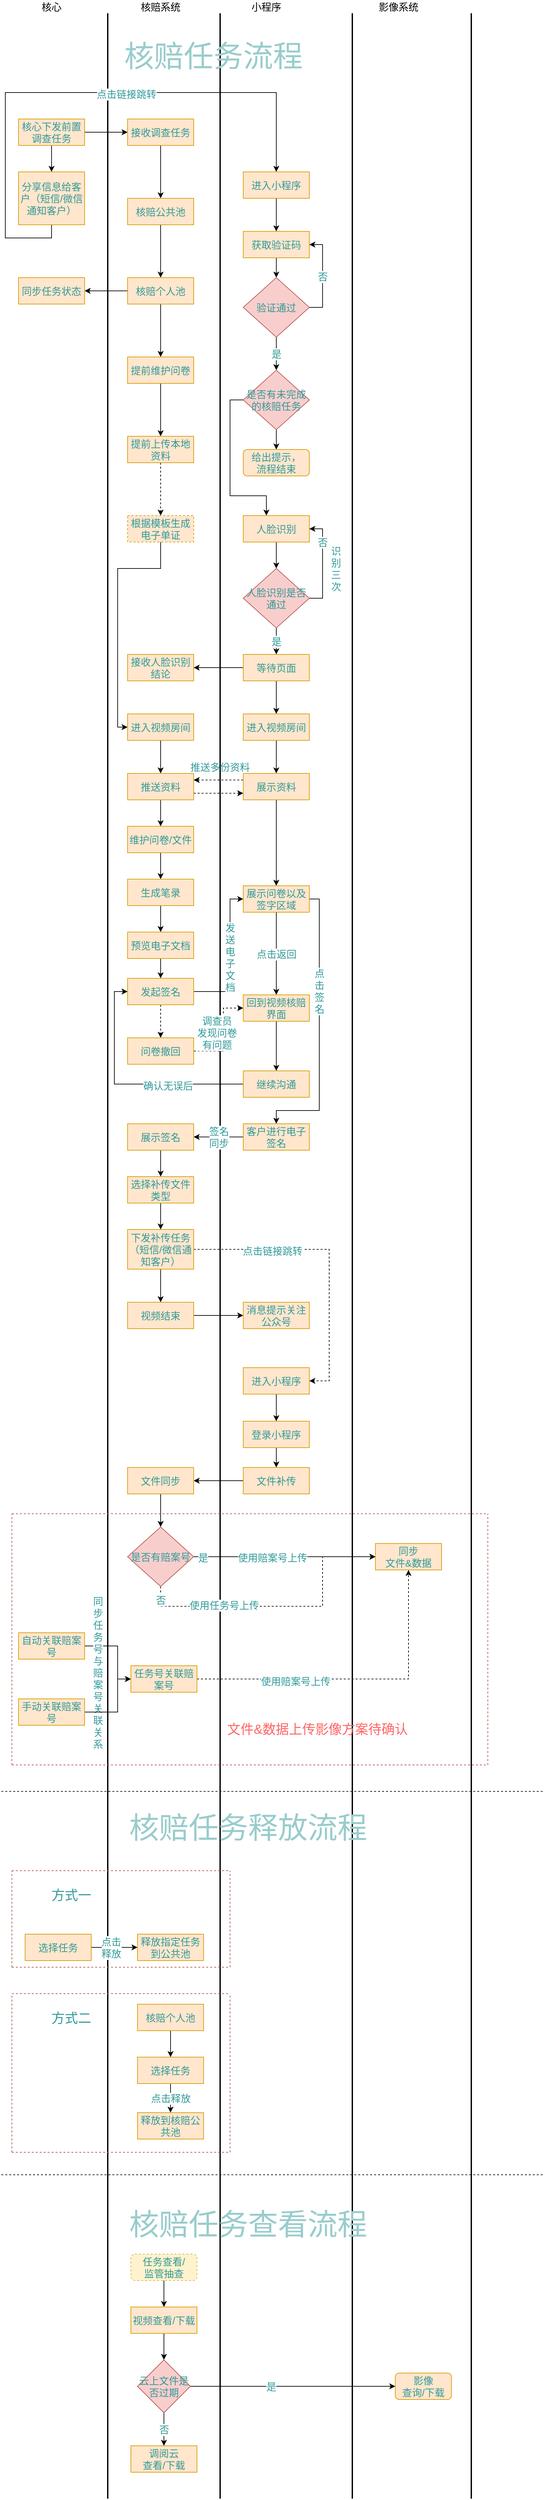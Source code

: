 <mxfile version="13.7.3" type="github">
  <diagram id="Ly79iw2SoE-7QhMTsozO" name="Page-1">
    <mxGraphModel dx="1038" dy="1700" grid="1" gridSize="10" guides="1" tooltips="1" connect="1" arrows="1" fold="1" page="1" pageScale="1" pageWidth="827" pageHeight="1169" math="0" shadow="0">
      <root>
        <mxCell id="0" />
        <mxCell id="1" parent="0" />
        <mxCell id="GM2yUsxoQzqP-vh9OmF--1" value="" style="line;strokeWidth=2;direction=south;html=1;" vertex="1" parent="1">
          <mxGeometry x="160" y="-920" width="10" height="3760" as="geometry" />
        </mxCell>
        <mxCell id="GM2yUsxoQzqP-vh9OmF--2" value="" style="line;strokeWidth=2;direction=south;html=1;" vertex="1" parent="1">
          <mxGeometry x="330" y="-920" width="10" height="3760" as="geometry" />
        </mxCell>
        <mxCell id="GM2yUsxoQzqP-vh9OmF--3" value="" style="line;strokeWidth=2;direction=south;html=1;" vertex="1" parent="1">
          <mxGeometry x="530" y="-920" width="10" height="3760" as="geometry" />
        </mxCell>
        <mxCell id="GM2yUsxoQzqP-vh9OmF--4" value="" style="line;strokeWidth=2;direction=south;html=1;" vertex="1" parent="1">
          <mxGeometry x="710" y="-920" width="10" height="3760" as="geometry" />
        </mxCell>
        <mxCell id="GM2yUsxoQzqP-vh9OmF--6" value="核心" style="text;html=1;strokeColor=none;fillColor=none;align=center;verticalAlign=middle;whiteSpace=wrap;rounded=0;fontSize=15;" vertex="1" parent="1">
          <mxGeometry x="60" y="-940" width="40" height="20" as="geometry" />
        </mxCell>
        <mxCell id="GM2yUsxoQzqP-vh9OmF--7" value="核赔系统" style="text;html=1;strokeColor=none;fillColor=none;align=center;verticalAlign=middle;whiteSpace=wrap;rounded=0;fontSize=15;" vertex="1" parent="1">
          <mxGeometry x="210" y="-940" width="70" height="20" as="geometry" />
        </mxCell>
        <mxCell id="GM2yUsxoQzqP-vh9OmF--8" value="小程序" style="text;html=1;strokeColor=none;fillColor=none;align=center;verticalAlign=middle;whiteSpace=wrap;rounded=0;fontSize=15;" vertex="1" parent="1">
          <mxGeometry x="370" y="-940" width="70" height="20" as="geometry" />
        </mxCell>
        <mxCell id="GM2yUsxoQzqP-vh9OmF--9" value="影像系统" style="text;html=1;strokeColor=none;fillColor=none;align=center;verticalAlign=middle;whiteSpace=wrap;rounded=0;fontSize=15;" vertex="1" parent="1">
          <mxGeometry x="570" y="-940" width="70" height="20" as="geometry" />
        </mxCell>
        <mxCell id="GM2yUsxoQzqP-vh9OmF--10" value="&lt;span style=&quot;font-size: 45px&quot;&gt;核赔任务流程&lt;/span&gt;" style="text;html=1;strokeColor=none;fillColor=none;align=center;verticalAlign=middle;whiteSpace=wrap;rounded=0;dashed=1;fontSize=15;fontColor=#99CCCC;" vertex="1" parent="1">
          <mxGeometry x="185" y="-900" width="280" height="90" as="geometry" />
        </mxCell>
        <mxCell id="GM2yUsxoQzqP-vh9OmF--14" style="edgeStyle=orthogonalEdgeStyle;rounded=0;orthogonalLoop=1;jettySize=auto;html=1;exitX=1;exitY=0.5;exitDx=0;exitDy=0;entryX=0;entryY=0.5;entryDx=0;entryDy=0;fontSize=15;" edge="1" parent="1" source="GM2yUsxoQzqP-vh9OmF--15" target="GM2yUsxoQzqP-vh9OmF--16">
          <mxGeometry relative="1" as="geometry" />
        </mxCell>
        <mxCell id="GM2yUsxoQzqP-vh9OmF--18" style="edgeStyle=orthogonalEdgeStyle;rounded=0;orthogonalLoop=1;jettySize=auto;html=1;exitX=0.5;exitY=1;exitDx=0;exitDy=0;" edge="1" parent="1" source="GM2yUsxoQzqP-vh9OmF--15">
          <mxGeometry relative="1" as="geometry">
            <mxPoint x="80" y="-680" as="targetPoint" />
          </mxGeometry>
        </mxCell>
        <mxCell id="GM2yUsxoQzqP-vh9OmF--15" value="核心下发前置调查任务" style="rounded=0;whiteSpace=wrap;html=1;fontSize=15;fillColor=#ffe6cc;strokeColor=#d79b00;labelBackgroundColor=none;fontColor=#339999;" vertex="1" parent="1">
          <mxGeometry x="30" y="-760" width="100" height="40" as="geometry" />
        </mxCell>
        <mxCell id="GM2yUsxoQzqP-vh9OmF--43" style="edgeStyle=orthogonalEdgeStyle;rounded=0;orthogonalLoop=1;jettySize=auto;html=1;exitX=0.5;exitY=1;exitDx=0;exitDy=0;entryX=0.5;entryY=0;entryDx=0;entryDy=0;fontSize=15;fontColor=#339999;" edge="1" parent="1" source="GM2yUsxoQzqP-vh9OmF--16" target="GM2yUsxoQzqP-vh9OmF--42">
          <mxGeometry relative="1" as="geometry" />
        </mxCell>
        <mxCell id="GM2yUsxoQzqP-vh9OmF--16" value="接收调查任务" style="rounded=0;whiteSpace=wrap;html=1;fontSize=15;fillColor=#ffe6cc;strokeColor=#d79b00;fontColor=#339999;" vertex="1" parent="1">
          <mxGeometry x="195" y="-760" width="100" height="40" as="geometry" />
        </mxCell>
        <mxCell id="GM2yUsxoQzqP-vh9OmF--95" style="edgeStyle=orthogonalEdgeStyle;rounded=0;orthogonalLoop=1;jettySize=auto;html=1;exitX=0.5;exitY=1;exitDx=0;exitDy=0;entryX=0.5;entryY=0;entryDx=0;entryDy=0;fontSize=15;fontColor=#339999;" edge="1" parent="1" source="GM2yUsxoQzqP-vh9OmF--19" target="GM2yUsxoQzqP-vh9OmF--20">
          <mxGeometry relative="1" as="geometry">
            <Array as="points">
              <mxPoint x="80" y="-580" />
              <mxPoint x="10" y="-580" />
              <mxPoint x="10" y="-800" />
              <mxPoint x="420" y="-800" />
            </Array>
          </mxGeometry>
        </mxCell>
        <mxCell id="GM2yUsxoQzqP-vh9OmF--98" value="点击链接跳转" style="edgeLabel;html=1;align=center;verticalAlign=middle;resizable=0;points=[];fontSize=15;fontColor=#339999;" vertex="1" connectable="0" parent="GM2yUsxoQzqP-vh9OmF--95">
          <mxGeometry x="0.174" y="-2" relative="1" as="geometry">
            <mxPoint as="offset" />
          </mxGeometry>
        </mxCell>
        <mxCell id="GM2yUsxoQzqP-vh9OmF--19" value="分享信息给客户（短信/微信通知客户）" style="rounded=0;whiteSpace=wrap;html=1;fontSize=15;fillColor=#ffe6cc;strokeColor=#d79b00;labelBackgroundColor=none;fontColor=#339999;" vertex="1" parent="1">
          <mxGeometry x="30" y="-680" width="100" height="80" as="geometry" />
        </mxCell>
        <mxCell id="GM2yUsxoQzqP-vh9OmF--23" style="edgeStyle=orthogonalEdgeStyle;rounded=0;orthogonalLoop=1;jettySize=auto;html=1;exitX=0.5;exitY=1;exitDx=0;exitDy=0;entryX=0.5;entryY=0;entryDx=0;entryDy=0;fontColor=#339999;" edge="1" parent="1" source="GM2yUsxoQzqP-vh9OmF--20" target="GM2yUsxoQzqP-vh9OmF--22">
          <mxGeometry relative="1" as="geometry" />
        </mxCell>
        <mxCell id="GM2yUsxoQzqP-vh9OmF--20" value="进入小程序" style="rounded=0;whiteSpace=wrap;html=1;fontSize=15;fillColor=#ffe6cc;strokeColor=#d79b00;fontColor=#339999;" vertex="1" parent="1">
          <mxGeometry x="370" y="-680" width="100" height="40" as="geometry" />
        </mxCell>
        <mxCell id="GM2yUsxoQzqP-vh9OmF--25" style="edgeStyle=orthogonalEdgeStyle;rounded=0;orthogonalLoop=1;jettySize=auto;html=1;exitX=0.5;exitY=1;exitDx=0;exitDy=0;entryX=0.5;entryY=0;entryDx=0;entryDy=0;fontColor=#339999;" edge="1" parent="1" source="GM2yUsxoQzqP-vh9OmF--22" target="GM2yUsxoQzqP-vh9OmF--24">
          <mxGeometry relative="1" as="geometry" />
        </mxCell>
        <mxCell id="GM2yUsxoQzqP-vh9OmF--22" value="获取验证码" style="rounded=0;whiteSpace=wrap;html=1;fontSize=15;fillColor=#ffe6cc;strokeColor=#d79b00;fontColor=#339999;" vertex="1" parent="1">
          <mxGeometry x="370" y="-590" width="100" height="40" as="geometry" />
        </mxCell>
        <mxCell id="GM2yUsxoQzqP-vh9OmF--26" value="否" style="edgeStyle=orthogonalEdgeStyle;rounded=0;orthogonalLoop=1;jettySize=auto;html=1;exitX=1;exitY=0.5;exitDx=0;exitDy=0;entryX=1;entryY=0.5;entryDx=0;entryDy=0;fontColor=#339999;fontSize=15;" edge="1" parent="1" source="GM2yUsxoQzqP-vh9OmF--24" target="GM2yUsxoQzqP-vh9OmF--22">
          <mxGeometry relative="1" as="geometry" />
        </mxCell>
        <mxCell id="GM2yUsxoQzqP-vh9OmF--28" value="是" style="edgeStyle=orthogonalEdgeStyle;rounded=0;orthogonalLoop=1;jettySize=auto;html=1;exitX=0.5;exitY=1;exitDx=0;exitDy=0;fontSize=15;fontColor=#339999;" edge="1" parent="1" source="GM2yUsxoQzqP-vh9OmF--24" target="GM2yUsxoQzqP-vh9OmF--27">
          <mxGeometry relative="1" as="geometry" />
        </mxCell>
        <mxCell id="GM2yUsxoQzqP-vh9OmF--24" value="&lt;span style=&quot;font-size: 15px&quot;&gt;验证通过&lt;/span&gt;" style="rhombus;whiteSpace=wrap;html=1;fillColor=#f8cecc;strokeColor=#b85450;fontColor=#339999;" vertex="1" parent="1">
          <mxGeometry x="370" y="-520" width="100" height="90" as="geometry" />
        </mxCell>
        <mxCell id="GM2yUsxoQzqP-vh9OmF--32" style="edgeStyle=orthogonalEdgeStyle;rounded=0;orthogonalLoop=1;jettySize=auto;html=1;exitX=0.5;exitY=1;exitDx=0;exitDy=0;entryX=0.5;entryY=0;entryDx=0;entryDy=0;fontSize=15;fontColor=#339999;" edge="1" parent="1" source="GM2yUsxoQzqP-vh9OmF--27" target="GM2yUsxoQzqP-vh9OmF--31">
          <mxGeometry relative="1" as="geometry" />
        </mxCell>
        <mxCell id="GM2yUsxoQzqP-vh9OmF--34" style="edgeStyle=orthogonalEdgeStyle;rounded=0;orthogonalLoop=1;jettySize=auto;html=1;exitX=0;exitY=0.5;exitDx=0;exitDy=0;fontSize=15;fontColor=#339999;" edge="1" parent="1" source="GM2yUsxoQzqP-vh9OmF--27" target="GM2yUsxoQzqP-vh9OmF--33">
          <mxGeometry relative="1" as="geometry">
            <Array as="points">
              <mxPoint x="350" y="-335" />
              <mxPoint x="350" y="-190" />
              <mxPoint x="405" y="-190" />
            </Array>
          </mxGeometry>
        </mxCell>
        <mxCell id="GM2yUsxoQzqP-vh9OmF--27" value="&lt;span style=&quot;font-size: 15px&quot;&gt;是否有未完成的核赔任务&lt;/span&gt;" style="rhombus;whiteSpace=wrap;html=1;fillColor=#f8cecc;strokeColor=#b85450;fontColor=#339999;" vertex="1" parent="1">
          <mxGeometry x="370" y="-380" width="100" height="90" as="geometry" />
        </mxCell>
        <mxCell id="GM2yUsxoQzqP-vh9OmF--31" value="给出提示，&lt;br&gt;流程结束" style="rounded=1;whiteSpace=wrap;html=1;fontSize=15;fillColor=#ffe6cc;strokeColor=#d79b00;fontColor=#339999;" vertex="1" parent="1">
          <mxGeometry x="370" y="-260" width="100" height="40" as="geometry" />
        </mxCell>
        <mxCell id="GM2yUsxoQzqP-vh9OmF--37" style="edgeStyle=orthogonalEdgeStyle;rounded=0;orthogonalLoop=1;jettySize=auto;html=1;exitX=0.5;exitY=1;exitDx=0;exitDy=0;fontSize=15;fontColor=#339999;" edge="1" parent="1" source="GM2yUsxoQzqP-vh9OmF--33" target="GM2yUsxoQzqP-vh9OmF--35">
          <mxGeometry relative="1" as="geometry" />
        </mxCell>
        <mxCell id="GM2yUsxoQzqP-vh9OmF--33" value="人脸识别" style="rounded=0;whiteSpace=wrap;html=1;fontSize=15;fillColor=#ffe6cc;strokeColor=#d79b00;fontColor=#339999;" vertex="1" parent="1">
          <mxGeometry x="370" y="-160" width="100" height="40" as="geometry" />
        </mxCell>
        <mxCell id="GM2yUsxoQzqP-vh9OmF--36" value="识&lt;br&gt;别&lt;br&gt;三&lt;br&gt;次" style="edgeStyle=orthogonalEdgeStyle;rounded=0;orthogonalLoop=1;jettySize=auto;html=1;exitX=1;exitY=0.5;exitDx=0;exitDy=0;entryX=1;entryY=0.5;entryDx=0;entryDy=0;fontSize=15;fontColor=#339999;" edge="1" parent="1" source="GM2yUsxoQzqP-vh9OmF--35" target="GM2yUsxoQzqP-vh9OmF--33">
          <mxGeometry x="-0.103" y="-20" relative="1" as="geometry">
            <mxPoint as="offset" />
          </mxGeometry>
        </mxCell>
        <mxCell id="GM2yUsxoQzqP-vh9OmF--187" value="否" style="edgeLabel;html=1;align=center;verticalAlign=middle;resizable=0;points=[];fontSize=15;fontColor=#339999;" vertex="1" connectable="0" parent="GM2yUsxoQzqP-vh9OmF--36">
          <mxGeometry x="0.266" relative="1" as="geometry">
            <mxPoint y="-13" as="offset" />
          </mxGeometry>
        </mxCell>
        <mxCell id="GM2yUsxoQzqP-vh9OmF--39" value="是" style="edgeStyle=orthogonalEdgeStyle;rounded=0;orthogonalLoop=1;jettySize=auto;html=1;exitX=0.5;exitY=1;exitDx=0;exitDy=0;entryX=0.5;entryY=0;entryDx=0;entryDy=0;fontSize=15;fontColor=#339999;" edge="1" parent="1" source="GM2yUsxoQzqP-vh9OmF--35" target="GM2yUsxoQzqP-vh9OmF--38">
          <mxGeometry relative="1" as="geometry" />
        </mxCell>
        <mxCell id="GM2yUsxoQzqP-vh9OmF--35" value="&lt;span style=&quot;font-size: 15px&quot;&gt;人脸识别是否通过&lt;/span&gt;" style="rhombus;whiteSpace=wrap;html=1;fillColor=#f8cecc;strokeColor=#b85450;fontColor=#339999;" vertex="1" parent="1">
          <mxGeometry x="370" y="-80" width="100" height="90" as="geometry" />
        </mxCell>
        <mxCell id="GM2yUsxoQzqP-vh9OmF--41" style="edgeStyle=orthogonalEdgeStyle;rounded=0;orthogonalLoop=1;jettySize=auto;html=1;exitX=0.5;exitY=1;exitDx=0;exitDy=0;entryX=0.5;entryY=0;entryDx=0;entryDy=0;fontSize=15;fontColor=#339999;" edge="1" parent="1" source="GM2yUsxoQzqP-vh9OmF--38" target="GM2yUsxoQzqP-vh9OmF--40">
          <mxGeometry relative="1" as="geometry" />
        </mxCell>
        <mxCell id="GM2yUsxoQzqP-vh9OmF--189" style="edgeStyle=orthogonalEdgeStyle;rounded=0;orthogonalLoop=1;jettySize=auto;html=1;exitX=0;exitY=0.5;exitDx=0;exitDy=0;entryX=1;entryY=0.5;entryDx=0;entryDy=0;fontSize=15;fontColor=#339999;" edge="1" parent="1" source="GM2yUsxoQzqP-vh9OmF--38" target="GM2yUsxoQzqP-vh9OmF--188">
          <mxGeometry relative="1" as="geometry" />
        </mxCell>
        <mxCell id="GM2yUsxoQzqP-vh9OmF--38" value="等待页面" style="rounded=0;whiteSpace=wrap;html=1;fontSize=15;fillColor=#ffe6cc;strokeColor=#d79b00;fontColor=#339999;" vertex="1" parent="1">
          <mxGeometry x="370" y="50" width="100" height="40" as="geometry" />
        </mxCell>
        <mxCell id="GM2yUsxoQzqP-vh9OmF--203" style="edgeStyle=orthogonalEdgeStyle;rounded=0;orthogonalLoop=1;jettySize=auto;html=1;exitX=0.5;exitY=1;exitDx=0;exitDy=0;fontSize=15;fontColor=#339999;" edge="1" parent="1" source="GM2yUsxoQzqP-vh9OmF--40" target="GM2yUsxoQzqP-vh9OmF--202">
          <mxGeometry relative="1" as="geometry" />
        </mxCell>
        <mxCell id="GM2yUsxoQzqP-vh9OmF--40" value="进入视频房间" style="rounded=0;whiteSpace=wrap;html=1;fontSize=15;fillColor=#ffe6cc;strokeColor=#d79b00;fontColor=#339999;" vertex="1" parent="1">
          <mxGeometry x="370" y="140" width="100" height="40" as="geometry" />
        </mxCell>
        <mxCell id="GM2yUsxoQzqP-vh9OmF--46" style="edgeStyle=orthogonalEdgeStyle;rounded=0;orthogonalLoop=1;jettySize=auto;html=1;exitX=0.5;exitY=1;exitDx=0;exitDy=0;entryX=0.5;entryY=0;entryDx=0;entryDy=0;fontSize=15;fontColor=#339999;" edge="1" parent="1" source="GM2yUsxoQzqP-vh9OmF--42" target="GM2yUsxoQzqP-vh9OmF--44">
          <mxGeometry relative="1" as="geometry" />
        </mxCell>
        <mxCell id="GM2yUsxoQzqP-vh9OmF--42" value="核赔公共池" style="rounded=0;whiteSpace=wrap;html=1;fontSize=15;fillColor=#ffe6cc;strokeColor=#d79b00;fontColor=#339999;" vertex="1" parent="1">
          <mxGeometry x="195" y="-640" width="100" height="40" as="geometry" />
        </mxCell>
        <mxCell id="GM2yUsxoQzqP-vh9OmF--49" style="edgeStyle=orthogonalEdgeStyle;rounded=0;orthogonalLoop=1;jettySize=auto;html=1;exitX=0.5;exitY=1;exitDx=0;exitDy=0;entryX=0.5;entryY=0;entryDx=0;entryDy=0;fontSize=15;fontColor=#339999;" edge="1" parent="1" source="GM2yUsxoQzqP-vh9OmF--44" target="GM2yUsxoQzqP-vh9OmF--48">
          <mxGeometry relative="1" as="geometry" />
        </mxCell>
        <mxCell id="GM2yUsxoQzqP-vh9OmF--147" style="edgeStyle=orthogonalEdgeStyle;rounded=0;orthogonalLoop=1;jettySize=auto;html=1;exitX=0;exitY=0.5;exitDx=0;exitDy=0;entryX=1;entryY=0.5;entryDx=0;entryDy=0;fontSize=15;fontColor=#FF6666;" edge="1" parent="1" source="GM2yUsxoQzqP-vh9OmF--44" target="GM2yUsxoQzqP-vh9OmF--146">
          <mxGeometry relative="1" as="geometry" />
        </mxCell>
        <mxCell id="GM2yUsxoQzqP-vh9OmF--44" value="核赔个人池" style="rounded=0;whiteSpace=wrap;html=1;fontSize=15;fillColor=#ffe6cc;strokeColor=#d79b00;fontColor=#339999;" vertex="1" parent="1">
          <mxGeometry x="195" y="-520" width="100" height="40" as="geometry" />
        </mxCell>
        <mxCell id="GM2yUsxoQzqP-vh9OmF--51" style="edgeStyle=orthogonalEdgeStyle;rounded=0;orthogonalLoop=1;jettySize=auto;html=1;exitX=0.5;exitY=1;exitDx=0;exitDy=0;entryX=0.5;entryY=0;entryDx=0;entryDy=0;fontSize=15;fontColor=#339999;" edge="1" parent="1" source="GM2yUsxoQzqP-vh9OmF--48" target="GM2yUsxoQzqP-vh9OmF--50">
          <mxGeometry relative="1" as="geometry" />
        </mxCell>
        <mxCell id="GM2yUsxoQzqP-vh9OmF--48" value="提前维护问卷" style="rounded=0;whiteSpace=wrap;html=1;fontSize=15;fillColor=#ffe6cc;strokeColor=#d79b00;fontColor=#339999;" vertex="1" parent="1">
          <mxGeometry x="195" y="-400" width="100" height="40" as="geometry" />
        </mxCell>
        <mxCell id="GM2yUsxoQzqP-vh9OmF--53" style="edgeStyle=orthogonalEdgeStyle;rounded=0;orthogonalLoop=1;jettySize=auto;html=1;exitX=0.5;exitY=1;exitDx=0;exitDy=0;entryX=0.5;entryY=0;entryDx=0;entryDy=0;fontSize=15;fontColor=#339999;dashed=1;" edge="1" parent="1" source="GM2yUsxoQzqP-vh9OmF--50" target="GM2yUsxoQzqP-vh9OmF--52">
          <mxGeometry relative="1" as="geometry" />
        </mxCell>
        <mxCell id="GM2yUsxoQzqP-vh9OmF--50" value="提前上传本地资料" style="rounded=0;whiteSpace=wrap;html=1;fontSize=15;fillColor=#ffe6cc;strokeColor=#d79b00;fontColor=#339999;" vertex="1" parent="1">
          <mxGeometry x="195" y="-280" width="100" height="40" as="geometry" />
        </mxCell>
        <mxCell id="GM2yUsxoQzqP-vh9OmF--199" style="edgeStyle=orthogonalEdgeStyle;rounded=0;orthogonalLoop=1;jettySize=auto;html=1;exitX=0.5;exitY=1;exitDx=0;exitDy=0;fontSize=15;fontColor=#339999;" edge="1" parent="1" source="GM2yUsxoQzqP-vh9OmF--52" target="GM2yUsxoQzqP-vh9OmF--56">
          <mxGeometry relative="1" as="geometry">
            <Array as="points">
              <mxPoint x="245" y="-80" />
              <mxPoint x="180" y="-80" />
              <mxPoint x="180" y="160" />
            </Array>
          </mxGeometry>
        </mxCell>
        <mxCell id="GM2yUsxoQzqP-vh9OmF--52" value="根据模板生成电子单证" style="rounded=0;whiteSpace=wrap;html=1;fontSize=15;fillColor=#ffe6cc;strokeColor=#d79b00;fontColor=#339999;dashed=1;" vertex="1" parent="1">
          <mxGeometry x="195" y="-160" width="100" height="40" as="geometry" />
        </mxCell>
        <mxCell id="GM2yUsxoQzqP-vh9OmF--200" style="edgeStyle=orthogonalEdgeStyle;rounded=0;orthogonalLoop=1;jettySize=auto;html=1;exitX=0.5;exitY=1;exitDx=0;exitDy=0;entryX=0.5;entryY=0;entryDx=0;entryDy=0;fontSize=15;fontColor=#339999;" edge="1" parent="1" source="GM2yUsxoQzqP-vh9OmF--56" target="GM2yUsxoQzqP-vh9OmF--197">
          <mxGeometry relative="1" as="geometry" />
        </mxCell>
        <mxCell id="GM2yUsxoQzqP-vh9OmF--56" value="进入视频房间" style="rounded=0;whiteSpace=wrap;html=1;fontSize=15;fillColor=#ffe6cc;strokeColor=#d79b00;fontColor=#339999;" vertex="1" parent="1">
          <mxGeometry x="195" y="140" width="100" height="40" as="geometry" />
        </mxCell>
        <mxCell id="GM2yUsxoQzqP-vh9OmF--71" style="edgeStyle=orthogonalEdgeStyle;rounded=0;orthogonalLoop=1;jettySize=auto;html=1;exitX=0.5;exitY=1;exitDx=0;exitDy=0;entryX=0.5;entryY=0;entryDx=0;entryDy=0;fontSize=15;fontColor=#339999;" edge="1" parent="1" source="GM2yUsxoQzqP-vh9OmF--59" target="GM2yUsxoQzqP-vh9OmF--62">
          <mxGeometry relative="1" as="geometry" />
        </mxCell>
        <mxCell id="GM2yUsxoQzqP-vh9OmF--59" value="维护问卷/文件" style="rounded=0;whiteSpace=wrap;html=1;fontSize=15;fillColor=#ffe6cc;strokeColor=#d79b00;fontColor=#339999;" vertex="1" parent="1">
          <mxGeometry x="195" y="310" width="100" height="40" as="geometry" />
        </mxCell>
        <mxCell id="GM2yUsxoQzqP-vh9OmF--65" style="edgeStyle=orthogonalEdgeStyle;rounded=0;orthogonalLoop=1;jettySize=auto;html=1;exitX=0.5;exitY=1;exitDx=0;exitDy=0;entryX=0.5;entryY=0;entryDx=0;entryDy=0;fontSize=15;fontColor=#339999;" edge="1" parent="1" source="GM2yUsxoQzqP-vh9OmF--62" target="GM2yUsxoQzqP-vh9OmF--64">
          <mxGeometry relative="1" as="geometry" />
        </mxCell>
        <mxCell id="GM2yUsxoQzqP-vh9OmF--62" value="生成笔录" style="rounded=0;whiteSpace=wrap;html=1;fontSize=15;fillColor=#ffe6cc;strokeColor=#d79b00;fontColor=#339999;" vertex="1" parent="1">
          <mxGeometry x="195" y="390" width="100" height="40" as="geometry" />
        </mxCell>
        <mxCell id="GM2yUsxoQzqP-vh9OmF--67" style="edgeStyle=orthogonalEdgeStyle;rounded=0;orthogonalLoop=1;jettySize=auto;html=1;exitX=0.5;exitY=1;exitDx=0;exitDy=0;entryX=0.5;entryY=0;entryDx=0;entryDy=0;fontSize=15;fontColor=#339999;" edge="1" parent="1" source="GM2yUsxoQzqP-vh9OmF--64" target="GM2yUsxoQzqP-vh9OmF--66">
          <mxGeometry relative="1" as="geometry" />
        </mxCell>
        <mxCell id="GM2yUsxoQzqP-vh9OmF--64" value="预览电子文档" style="rounded=0;whiteSpace=wrap;html=1;fontSize=15;fillColor=#ffe6cc;strokeColor=#d79b00;fontColor=#339999;" vertex="1" parent="1">
          <mxGeometry x="195" y="470" width="100" height="40" as="geometry" />
        </mxCell>
        <mxCell id="GM2yUsxoQzqP-vh9OmF--79" style="edgeStyle=orthogonalEdgeStyle;rounded=0;orthogonalLoop=1;jettySize=auto;html=1;exitX=0.5;exitY=1;exitDx=0;exitDy=0;entryX=0.5;entryY=0;entryDx=0;entryDy=0;dashed=1;fontSize=15;fontColor=#339999;" edge="1" parent="1" source="GM2yUsxoQzqP-vh9OmF--66" target="GM2yUsxoQzqP-vh9OmF--78">
          <mxGeometry relative="1" as="geometry" />
        </mxCell>
        <mxCell id="GM2yUsxoQzqP-vh9OmF--80" value="发&lt;br&gt;送&lt;br&gt;电&lt;br&gt;子&lt;br&gt;文&lt;br&gt;档" style="edgeStyle=orthogonalEdgeStyle;rounded=0;orthogonalLoop=1;jettySize=auto;html=1;exitX=1;exitY=0.5;exitDx=0;exitDy=0;entryX=0;entryY=0.5;entryDx=0;entryDy=0;fontSize=15;fontColor=#339999;" edge="1" parent="1" source="GM2yUsxoQzqP-vh9OmF--66" target="GM2yUsxoQzqP-vh9OmF--68">
          <mxGeometry relative="1" as="geometry">
            <Array as="points">
              <mxPoint x="350" y="560" />
              <mxPoint x="350" y="420" />
            </Array>
          </mxGeometry>
        </mxCell>
        <mxCell id="GM2yUsxoQzqP-vh9OmF--66" value="发起签名" style="rounded=0;whiteSpace=wrap;html=1;fontSize=15;fillColor=#ffe6cc;strokeColor=#d79b00;fontColor=#339999;" vertex="1" parent="1">
          <mxGeometry x="195" y="540" width="100" height="40" as="geometry" />
        </mxCell>
        <mxCell id="GM2yUsxoQzqP-vh9OmF--73" value="点击返回" style="edgeStyle=orthogonalEdgeStyle;rounded=0;orthogonalLoop=1;jettySize=auto;html=1;entryX=0.5;entryY=0;entryDx=0;entryDy=0;fontSize=15;fontColor=#339999;" edge="1" parent="1" source="GM2yUsxoQzqP-vh9OmF--68" target="GM2yUsxoQzqP-vh9OmF--72">
          <mxGeometry relative="1" as="geometry" />
        </mxCell>
        <mxCell id="GM2yUsxoQzqP-vh9OmF--85" style="edgeStyle=orthogonalEdgeStyle;rounded=0;orthogonalLoop=1;jettySize=auto;html=1;exitX=1;exitY=0.5;exitDx=0;exitDy=0;entryX=0.5;entryY=0;entryDx=0;entryDy=0;fontSize=15;fontColor=#339999;" edge="1" parent="1" source="GM2yUsxoQzqP-vh9OmF--68" target="GM2yUsxoQzqP-vh9OmF--84">
          <mxGeometry relative="1" as="geometry">
            <Array as="points">
              <mxPoint x="485" y="420" />
              <mxPoint x="485" y="740" />
              <mxPoint x="420" y="740" />
            </Array>
          </mxGeometry>
        </mxCell>
        <mxCell id="GM2yUsxoQzqP-vh9OmF--86" value="点&lt;br&gt;击&lt;br&gt;签&lt;br&gt;名" style="edgeLabel;html=1;align=center;verticalAlign=middle;resizable=0;points=[];fontSize=15;fontColor=#339999;" vertex="1" connectable="0" parent="GM2yUsxoQzqP-vh9OmF--85">
          <mxGeometry x="-0.268" relative="1" as="geometry">
            <mxPoint as="offset" />
          </mxGeometry>
        </mxCell>
        <mxCell id="GM2yUsxoQzqP-vh9OmF--68" value="展示问卷以及签字区域" style="rounded=0;whiteSpace=wrap;html=1;fontSize=15;fillColor=#ffe6cc;strokeColor=#d79b00;fontColor=#339999;" vertex="1" parent="1">
          <mxGeometry x="370" y="400" width="100" height="40" as="geometry" />
        </mxCell>
        <mxCell id="GM2yUsxoQzqP-vh9OmF--75" style="edgeStyle=orthogonalEdgeStyle;rounded=0;orthogonalLoop=1;jettySize=auto;html=1;exitX=0.5;exitY=1;exitDx=0;exitDy=0;fontSize=15;fontColor=#339999;" edge="1" parent="1" source="GM2yUsxoQzqP-vh9OmF--72" target="GM2yUsxoQzqP-vh9OmF--74">
          <mxGeometry relative="1" as="geometry" />
        </mxCell>
        <mxCell id="GM2yUsxoQzqP-vh9OmF--72" value="回到视频核赔界面" style="rounded=0;whiteSpace=wrap;html=1;fontSize=15;fillColor=#ffe6cc;strokeColor=#d79b00;fontColor=#339999;" vertex="1" parent="1">
          <mxGeometry x="370" y="565" width="100" height="40" as="geometry" />
        </mxCell>
        <mxCell id="GM2yUsxoQzqP-vh9OmF--82" style="edgeStyle=orthogonalEdgeStyle;rounded=0;orthogonalLoop=1;jettySize=auto;html=1;exitX=0;exitY=0.5;exitDx=0;exitDy=0;entryX=0;entryY=0.5;entryDx=0;entryDy=0;fontSize=15;fontColor=#339999;" edge="1" parent="1" source="GM2yUsxoQzqP-vh9OmF--74" target="GM2yUsxoQzqP-vh9OmF--66">
          <mxGeometry relative="1" as="geometry" />
        </mxCell>
        <mxCell id="GM2yUsxoQzqP-vh9OmF--83" value="确认无误后" style="edgeLabel;html=1;align=center;verticalAlign=middle;resizable=0;points=[];fontSize=15;fontColor=#339999;" vertex="1" connectable="0" parent="GM2yUsxoQzqP-vh9OmF--82">
          <mxGeometry x="-0.354" y="2" relative="1" as="geometry">
            <mxPoint as="offset" />
          </mxGeometry>
        </mxCell>
        <mxCell id="GM2yUsxoQzqP-vh9OmF--74" value="继续沟通" style="rounded=0;whiteSpace=wrap;html=1;fontSize=15;fillColor=#ffe6cc;strokeColor=#d79b00;fontColor=#339999;" vertex="1" parent="1">
          <mxGeometry x="370" y="680" width="100" height="40" as="geometry" />
        </mxCell>
        <mxCell id="GM2yUsxoQzqP-vh9OmF--81" value="调查员&lt;br&gt;发现问卷&lt;br&gt;有问题" style="edgeStyle=orthogonalEdgeStyle;rounded=0;orthogonalLoop=1;jettySize=auto;html=1;exitX=1;exitY=0.5;exitDx=0;exitDy=0;entryX=0;entryY=0.5;entryDx=0;entryDy=0;dashed=1;fontSize=15;fontColor=#339999;" edge="1" parent="1" source="GM2yUsxoQzqP-vh9OmF--78" target="GM2yUsxoQzqP-vh9OmF--72">
          <mxGeometry x="0.04" y="10" relative="1" as="geometry">
            <Array as="points">
              <mxPoint x="340" y="650" />
              <mxPoint x="340" y="585" />
            </Array>
            <mxPoint as="offset" />
          </mxGeometry>
        </mxCell>
        <mxCell id="GM2yUsxoQzqP-vh9OmF--78" value="问卷撤回" style="rounded=0;whiteSpace=wrap;html=1;fontSize=15;fillColor=#ffe6cc;strokeColor=#d79b00;fontColor=#339999;" vertex="1" parent="1">
          <mxGeometry x="195" y="630" width="100" height="40" as="geometry" />
        </mxCell>
        <mxCell id="GM2yUsxoQzqP-vh9OmF--88" value="签名&lt;br&gt;同步" style="edgeStyle=orthogonalEdgeStyle;rounded=0;orthogonalLoop=1;jettySize=auto;html=1;exitX=0;exitY=0.5;exitDx=0;exitDy=0;entryX=1;entryY=0.5;entryDx=0;entryDy=0;fontSize=15;fontColor=#339999;" edge="1" parent="1" source="GM2yUsxoQzqP-vh9OmF--84" target="GM2yUsxoQzqP-vh9OmF--87">
          <mxGeometry relative="1" as="geometry" />
        </mxCell>
        <mxCell id="GM2yUsxoQzqP-vh9OmF--84" value="客户进行电子签名" style="rounded=0;whiteSpace=wrap;html=1;fontSize=15;fillColor=#ffe6cc;strokeColor=#d79b00;fontColor=#339999;" vertex="1" parent="1">
          <mxGeometry x="370" y="760" width="100" height="40" as="geometry" />
        </mxCell>
        <mxCell id="GM2yUsxoQzqP-vh9OmF--90" style="edgeStyle=orthogonalEdgeStyle;rounded=0;orthogonalLoop=1;jettySize=auto;html=1;exitX=0.5;exitY=1;exitDx=0;exitDy=0;entryX=0.5;entryY=0;entryDx=0;entryDy=0;fontSize=15;fontColor=#339999;" edge="1" parent="1" source="GM2yUsxoQzqP-vh9OmF--87" target="GM2yUsxoQzqP-vh9OmF--89">
          <mxGeometry relative="1" as="geometry" />
        </mxCell>
        <mxCell id="GM2yUsxoQzqP-vh9OmF--87" value="展示签名" style="rounded=0;whiteSpace=wrap;html=1;fontSize=15;fillColor=#ffe6cc;strokeColor=#d79b00;fontColor=#339999;" vertex="1" parent="1">
          <mxGeometry x="195" y="760" width="100" height="40" as="geometry" />
        </mxCell>
        <mxCell id="GM2yUsxoQzqP-vh9OmF--92" style="edgeStyle=orthogonalEdgeStyle;rounded=0;orthogonalLoop=1;jettySize=auto;html=1;exitX=0.5;exitY=1;exitDx=0;exitDy=0;fontSize=15;fontColor=#339999;" edge="1" parent="1" source="GM2yUsxoQzqP-vh9OmF--89" target="GM2yUsxoQzqP-vh9OmF--91">
          <mxGeometry relative="1" as="geometry" />
        </mxCell>
        <mxCell id="GM2yUsxoQzqP-vh9OmF--89" value="选择补传文件类型" style="rounded=0;whiteSpace=wrap;html=1;fontSize=15;fillColor=#ffe6cc;strokeColor=#d79b00;fontColor=#339999;" vertex="1" parent="1">
          <mxGeometry x="195" y="840" width="100" height="40" as="geometry" />
        </mxCell>
        <mxCell id="GM2yUsxoQzqP-vh9OmF--114" style="edgeStyle=orthogonalEdgeStyle;rounded=0;orthogonalLoop=1;jettySize=auto;html=1;exitX=0.5;exitY=1;exitDx=0;exitDy=0;entryX=0.5;entryY=0;entryDx=0;entryDy=0;fontSize=15;fontColor=#339999;" edge="1" parent="1" source="GM2yUsxoQzqP-vh9OmF--91" target="GM2yUsxoQzqP-vh9OmF--113">
          <mxGeometry relative="1" as="geometry" />
        </mxCell>
        <mxCell id="GM2yUsxoQzqP-vh9OmF--195" style="edgeStyle=orthogonalEdgeStyle;rounded=0;orthogonalLoop=1;jettySize=auto;html=1;exitX=1;exitY=0.5;exitDx=0;exitDy=0;fontSize=15;fontColor=#339999;dashed=1;" edge="1" parent="1" source="GM2yUsxoQzqP-vh9OmF--91" target="GM2yUsxoQzqP-vh9OmF--96">
          <mxGeometry relative="1" as="geometry">
            <Array as="points">
              <mxPoint x="500" y="950" />
              <mxPoint x="500" y="1149" />
            </Array>
          </mxGeometry>
        </mxCell>
        <mxCell id="GM2yUsxoQzqP-vh9OmF--196" value="点击链接跳转" style="edgeLabel;html=1;align=center;verticalAlign=middle;resizable=0;points=[];fontSize=15;fontColor=#339999;" vertex="1" connectable="0" parent="GM2yUsxoQzqP-vh9OmF--195">
          <mxGeometry x="-0.451" y="-2" relative="1" as="geometry">
            <mxPoint as="offset" />
          </mxGeometry>
        </mxCell>
        <mxCell id="GM2yUsxoQzqP-vh9OmF--91" value="下发补传任务&lt;br&gt;（短信/微信通知客户）" style="rounded=0;whiteSpace=wrap;html=1;fontSize=15;fillColor=#ffe6cc;strokeColor=#d79b00;fontColor=#339999;" vertex="1" parent="1">
          <mxGeometry x="195" y="920" width="100" height="60" as="geometry" />
        </mxCell>
        <mxCell id="GM2yUsxoQzqP-vh9OmF--101" style="edgeStyle=orthogonalEdgeStyle;rounded=0;orthogonalLoop=1;jettySize=auto;html=1;exitX=0.5;exitY=1;exitDx=0;exitDy=0;entryX=0.5;entryY=0;entryDx=0;entryDy=0;fontSize=15;fontColor=#339999;" edge="1" parent="1" source="GM2yUsxoQzqP-vh9OmF--96" target="GM2yUsxoQzqP-vh9OmF--100">
          <mxGeometry relative="1" as="geometry" />
        </mxCell>
        <mxCell id="GM2yUsxoQzqP-vh9OmF--96" value="进入小程序" style="rounded=0;whiteSpace=wrap;html=1;fontSize=15;fillColor=#ffe6cc;strokeColor=#d79b00;fontColor=#339999;" vertex="1" parent="1">
          <mxGeometry x="370" y="1129" width="100" height="40" as="geometry" />
        </mxCell>
        <mxCell id="GM2yUsxoQzqP-vh9OmF--103" style="edgeStyle=orthogonalEdgeStyle;rounded=0;orthogonalLoop=1;jettySize=auto;html=1;exitX=0.5;exitY=1;exitDx=0;exitDy=0;entryX=0.5;entryY=0;entryDx=0;entryDy=0;fontSize=15;fontColor=#339999;" edge="1" parent="1" source="GM2yUsxoQzqP-vh9OmF--100" target="GM2yUsxoQzqP-vh9OmF--102">
          <mxGeometry relative="1" as="geometry" />
        </mxCell>
        <mxCell id="GM2yUsxoQzqP-vh9OmF--100" value="登录小程序" style="rounded=0;whiteSpace=wrap;html=1;fontSize=15;fillColor=#ffe6cc;strokeColor=#d79b00;fontColor=#339999;" vertex="1" parent="1">
          <mxGeometry x="370" y="1210" width="100" height="40" as="geometry" />
        </mxCell>
        <mxCell id="GM2yUsxoQzqP-vh9OmF--107" style="edgeStyle=orthogonalEdgeStyle;rounded=0;orthogonalLoop=1;jettySize=auto;html=1;exitX=0;exitY=0.5;exitDx=0;exitDy=0;entryX=1;entryY=0.5;entryDx=0;entryDy=0;fontSize=15;fontColor=#339999;" edge="1" parent="1" source="GM2yUsxoQzqP-vh9OmF--102" target="GM2yUsxoQzqP-vh9OmF--106">
          <mxGeometry relative="1" as="geometry" />
        </mxCell>
        <mxCell id="GM2yUsxoQzqP-vh9OmF--102" value="文件补传" style="rounded=0;whiteSpace=wrap;html=1;fontSize=15;fillColor=#ffe6cc;strokeColor=#d79b00;fontColor=#339999;" vertex="1" parent="1">
          <mxGeometry x="370" y="1280" width="100" height="40" as="geometry" />
        </mxCell>
        <mxCell id="GM2yUsxoQzqP-vh9OmF--108" style="edgeStyle=orthogonalEdgeStyle;rounded=0;orthogonalLoop=1;jettySize=auto;html=1;exitX=0.5;exitY=1;exitDx=0;exitDy=0;fontSize=15;fontColor=#339999;" edge="1" parent="1" source="GM2yUsxoQzqP-vh9OmF--106">
          <mxGeometry relative="1" as="geometry">
            <mxPoint x="245" y="1370" as="targetPoint" />
          </mxGeometry>
        </mxCell>
        <mxCell id="GM2yUsxoQzqP-vh9OmF--106" value="文件同步" style="rounded=0;whiteSpace=wrap;html=1;fontSize=15;fillColor=#ffe6cc;strokeColor=#d79b00;fontColor=#339999;" vertex="1" parent="1">
          <mxGeometry x="195" y="1280" width="100" height="40" as="geometry" />
        </mxCell>
        <mxCell id="GM2yUsxoQzqP-vh9OmF--119" style="edgeStyle=orthogonalEdgeStyle;rounded=0;orthogonalLoop=1;jettySize=auto;html=1;exitX=1;exitY=0.5;exitDx=0;exitDy=0;entryX=0;entryY=0.5;entryDx=0;entryDy=0;fontSize=15;fontColor=#339999;" edge="1" parent="1" source="GM2yUsxoQzqP-vh9OmF--109" target="GM2yUsxoQzqP-vh9OmF--118">
          <mxGeometry relative="1" as="geometry" />
        </mxCell>
        <mxCell id="GM2yUsxoQzqP-vh9OmF--123" value="使用赔案号上传" style="edgeLabel;html=1;align=center;verticalAlign=middle;resizable=0;points=[];fontSize=15;fontColor=#339999;" vertex="1" connectable="0" parent="GM2yUsxoQzqP-vh9OmF--119">
          <mxGeometry x="-0.417" y="-1" relative="1" as="geometry">
            <mxPoint x="39" as="offset" />
          </mxGeometry>
        </mxCell>
        <mxCell id="GM2yUsxoQzqP-vh9OmF--133" value="是" style="edgeLabel;html=1;align=center;verticalAlign=middle;resizable=0;points=[];fontSize=15;fontColor=#339999;" vertex="1" connectable="0" parent="GM2yUsxoQzqP-vh9OmF--119">
          <mxGeometry x="-0.897" y="-1" relative="1" as="geometry">
            <mxPoint as="offset" />
          </mxGeometry>
        </mxCell>
        <mxCell id="GM2yUsxoQzqP-vh9OmF--121" value="否" style="edgeStyle=orthogonalEdgeStyle;rounded=0;orthogonalLoop=1;jettySize=auto;html=1;exitX=0.5;exitY=1;exitDx=0;exitDy=0;entryX=0;entryY=0.5;entryDx=0;entryDy=0;dashed=1;fontSize=15;fontColor=#339999;" edge="1" parent="1" source="GM2yUsxoQzqP-vh9OmF--109" target="GM2yUsxoQzqP-vh9OmF--118">
          <mxGeometry x="-0.907" relative="1" as="geometry">
            <Array as="points">
              <mxPoint x="245" y="1490" />
              <mxPoint x="490" y="1490" />
              <mxPoint x="490" y="1415" />
            </Array>
            <mxPoint as="offset" />
          </mxGeometry>
        </mxCell>
        <mxCell id="GM2yUsxoQzqP-vh9OmF--124" value="使用任务号上传" style="edgeLabel;html=1;align=center;verticalAlign=middle;resizable=0;points=[];fontSize=15;fontColor=#339999;" vertex="1" connectable="0" parent="GM2yUsxoQzqP-vh9OmF--121">
          <mxGeometry x="-0.515" y="2" relative="1" as="geometry">
            <mxPoint x="21" as="offset" />
          </mxGeometry>
        </mxCell>
        <mxCell id="GM2yUsxoQzqP-vh9OmF--109" value="&lt;span style=&quot;font-size: 15px&quot;&gt;是否有赔案号&lt;/span&gt;" style="rhombus;whiteSpace=wrap;html=1;fillColor=#f8cecc;strokeColor=#b85450;fontColor=#339999;" vertex="1" parent="1">
          <mxGeometry x="195" y="1370" width="100" height="90" as="geometry" />
        </mxCell>
        <mxCell id="GM2yUsxoQzqP-vh9OmF--194" style="edgeStyle=orthogonalEdgeStyle;rounded=0;orthogonalLoop=1;jettySize=auto;html=1;exitX=1;exitY=0.5;exitDx=0;exitDy=0;entryX=0;entryY=0.5;entryDx=0;entryDy=0;fontSize=15;fontColor=#339999;" edge="1" parent="1" source="GM2yUsxoQzqP-vh9OmF--113" target="GM2yUsxoQzqP-vh9OmF--193">
          <mxGeometry relative="1" as="geometry" />
        </mxCell>
        <mxCell id="GM2yUsxoQzqP-vh9OmF--113" value="视频结束" style="rounded=0;whiteSpace=wrap;html=1;fontSize=15;fillColor=#ffe6cc;strokeColor=#d79b00;fontColor=#339999;" vertex="1" parent="1">
          <mxGeometry x="195" y="1030" width="100" height="40" as="geometry" />
        </mxCell>
        <mxCell id="GM2yUsxoQzqP-vh9OmF--118" value="同步&lt;br&gt;文件&amp;amp;数据" style="rounded=0;whiteSpace=wrap;html=1;fontSize=15;fillColor=#ffe6cc;strokeColor=#d79b00;fontColor=#339999;" vertex="1" parent="1">
          <mxGeometry x="570" y="1395" width="100" height="40" as="geometry" />
        </mxCell>
        <mxCell id="GM2yUsxoQzqP-vh9OmF--129" style="edgeStyle=orthogonalEdgeStyle;rounded=0;orthogonalLoop=1;jettySize=auto;html=1;exitX=1;exitY=0.5;exitDx=0;exitDy=0;entryX=0;entryY=0.5;entryDx=0;entryDy=0;fontSize=15;fontColor=#339999;" edge="1" parent="1" source="GM2yUsxoQzqP-vh9OmF--126" target="GM2yUsxoQzqP-vh9OmF--128">
          <mxGeometry relative="1" as="geometry">
            <Array as="points">
              <mxPoint x="180" y="1550" />
              <mxPoint x="180" y="1600" />
            </Array>
          </mxGeometry>
        </mxCell>
        <mxCell id="GM2yUsxoQzqP-vh9OmF--132" value="同&lt;br&gt;步&lt;br&gt;任&lt;br&gt;务&lt;br&gt;号&lt;br&gt;与&lt;br&gt;赔&lt;br&gt;案&lt;br&gt;号&lt;br&gt;关&lt;br&gt;联&lt;br&gt;关&lt;br&gt;系" style="edgeLabel;html=1;align=center;verticalAlign=middle;resizable=0;points=[];fontSize=15;fontColor=#339999;" vertex="1" connectable="0" parent="GM2yUsxoQzqP-vh9OmF--129">
          <mxGeometry x="-0.18" y="-14" relative="1" as="geometry">
            <mxPoint x="-29" y="26" as="offset" />
          </mxGeometry>
        </mxCell>
        <mxCell id="GM2yUsxoQzqP-vh9OmF--126" value="自动关联赔案号" style="rounded=0;whiteSpace=wrap;html=1;fontSize=15;fillColor=#ffe6cc;strokeColor=#d79b00;labelBackgroundColor=none;fontColor=#339999;" vertex="1" parent="1">
          <mxGeometry x="30" y="1530" width="100" height="40" as="geometry" />
        </mxCell>
        <mxCell id="GM2yUsxoQzqP-vh9OmF--131" style="edgeStyle=orthogonalEdgeStyle;rounded=0;orthogonalLoop=1;jettySize=auto;html=1;exitX=1;exitY=0.5;exitDx=0;exitDy=0;entryX=0;entryY=0.5;entryDx=0;entryDy=0;fontSize=15;fontColor=#339999;" edge="1" parent="1" source="GM2yUsxoQzqP-vh9OmF--127" target="GM2yUsxoQzqP-vh9OmF--128">
          <mxGeometry relative="1" as="geometry">
            <Array as="points">
              <mxPoint x="180" y="1650" />
              <mxPoint x="180" y="1600" />
            </Array>
          </mxGeometry>
        </mxCell>
        <mxCell id="GM2yUsxoQzqP-vh9OmF--127" value="手动关联赔案号" style="rounded=0;whiteSpace=wrap;html=1;fontSize=15;fillColor=#ffe6cc;strokeColor=#d79b00;labelBackgroundColor=none;fontColor=#339999;" vertex="1" parent="1">
          <mxGeometry x="30" y="1630" width="100" height="40" as="geometry" />
        </mxCell>
        <mxCell id="GM2yUsxoQzqP-vh9OmF--134" style="edgeStyle=orthogonalEdgeStyle;rounded=0;orthogonalLoop=1;jettySize=auto;html=1;exitX=1;exitY=0.5;exitDx=0;exitDy=0;fontSize=15;fontColor=#339999;dashed=1;" edge="1" parent="1" source="GM2yUsxoQzqP-vh9OmF--128" target="GM2yUsxoQzqP-vh9OmF--118">
          <mxGeometry relative="1" as="geometry" />
        </mxCell>
        <mxCell id="GM2yUsxoQzqP-vh9OmF--135" value="使用赔案号上传" style="edgeLabel;html=1;align=center;verticalAlign=middle;resizable=0;points=[];fontSize=15;fontColor=#339999;" vertex="1" connectable="0" parent="GM2yUsxoQzqP-vh9OmF--134">
          <mxGeometry x="-0.385" y="-3" relative="1" as="geometry">
            <mxPoint as="offset" />
          </mxGeometry>
        </mxCell>
        <mxCell id="GM2yUsxoQzqP-vh9OmF--128" value="任务号关联赔案号" style="rounded=0;whiteSpace=wrap;html=1;fontSize=15;fillColor=#ffe6cc;strokeColor=#d79b00;labelBackgroundColor=none;fontColor=#339999;" vertex="1" parent="1">
          <mxGeometry x="200" y="1580" width="100" height="40" as="geometry" />
        </mxCell>
        <mxCell id="GM2yUsxoQzqP-vh9OmF--136" value="" style="endArrow=none;dashed=1;html=1;fontSize=15;fontColor=#339999;fillColor=#f8cecc;strokeColor=#b85450;" edge="1" parent="1">
          <mxGeometry width="50" height="50" relative="1" as="geometry">
            <mxPoint x="20" y="1730" as="sourcePoint" />
            <mxPoint x="20" y="1350" as="targetPoint" />
          </mxGeometry>
        </mxCell>
        <mxCell id="GM2yUsxoQzqP-vh9OmF--137" value="" style="endArrow=none;dashed=1;html=1;fontSize=15;fontColor=#339999;fillColor=#f8cecc;strokeColor=#b85450;" edge="1" parent="1">
          <mxGeometry width="50" height="50" relative="1" as="geometry">
            <mxPoint x="20" y="1350" as="sourcePoint" />
            <mxPoint x="740" y="1350" as="targetPoint" />
          </mxGeometry>
        </mxCell>
        <mxCell id="GM2yUsxoQzqP-vh9OmF--138" value="" style="endArrow=none;dashed=1;html=1;fontSize=15;fontColor=#339999;fillColor=#f8cecc;strokeColor=#b85450;" edge="1" parent="1">
          <mxGeometry width="50" height="50" relative="1" as="geometry">
            <mxPoint x="740" y="1730" as="sourcePoint" />
            <mxPoint x="740" y="1350" as="targetPoint" />
          </mxGeometry>
        </mxCell>
        <mxCell id="GM2yUsxoQzqP-vh9OmF--139" value="" style="endArrow=none;dashed=1;html=1;fontSize=15;fontColor=#339999;fillColor=#f8cecc;strokeColor=#b85450;" edge="1" parent="1">
          <mxGeometry width="50" height="50" relative="1" as="geometry">
            <mxPoint x="20" y="1730" as="sourcePoint" />
            <mxPoint x="740" y="1730" as="targetPoint" />
          </mxGeometry>
        </mxCell>
        <mxCell id="GM2yUsxoQzqP-vh9OmF--140" value="&lt;font style=&quot;font-size: 20px&quot;&gt;文件&amp;amp;数据上传影像方案待确认&lt;/font&gt;" style="text;html=1;strokeColor=none;fillColor=none;align=center;verticalAlign=middle;whiteSpace=wrap;rounded=0;dashed=1;fontSize=15;fontColor=#FF6666;" vertex="1" parent="1">
          <mxGeometry x="340" y="1650" width="285" height="50" as="geometry" />
        </mxCell>
        <mxCell id="GM2yUsxoQzqP-vh9OmF--148" value="点击&lt;br&gt;释放" style="edgeStyle=orthogonalEdgeStyle;rounded=0;orthogonalLoop=1;jettySize=auto;html=1;exitX=1;exitY=0.5;exitDx=0;exitDy=0;entryX=0;entryY=0.5;entryDx=0;entryDy=0;fontSize=15;fontColor=#339999;" edge="1" parent="1" source="GM2yUsxoQzqP-vh9OmF--141" target="GM2yUsxoQzqP-vh9OmF--145">
          <mxGeometry x="-0.143" relative="1" as="geometry">
            <mxPoint as="offset" />
          </mxGeometry>
        </mxCell>
        <mxCell id="GM2yUsxoQzqP-vh9OmF--141" value="选择任务" style="rounded=0;whiteSpace=wrap;html=1;fontSize=15;fillColor=#ffe6cc;strokeColor=#d79b00;labelBackgroundColor=none;fontColor=#339999;" vertex="1" parent="1">
          <mxGeometry x="40" y="1986" width="100" height="40" as="geometry" />
        </mxCell>
        <mxCell id="GM2yUsxoQzqP-vh9OmF--144" value="&lt;span style=&quot;font-size: 45px&quot;&gt;核赔任务释放流程&lt;/span&gt;" style="text;html=1;strokeColor=none;fillColor=none;align=center;verticalAlign=middle;whiteSpace=wrap;rounded=0;dashed=1;fontSize=15;fontColor=#99CCCC;" vertex="1" parent="1">
          <mxGeometry x="185" y="1780" width="385" height="90" as="geometry" />
        </mxCell>
        <mxCell id="GM2yUsxoQzqP-vh9OmF--145" value="释放指定任务到公共池" style="rounded=0;whiteSpace=wrap;html=1;fontSize=15;fillColor=#ffe6cc;strokeColor=#d79b00;labelBackgroundColor=none;fontColor=#339999;" vertex="1" parent="1">
          <mxGeometry x="210" y="1986" width="100" height="40" as="geometry" />
        </mxCell>
        <mxCell id="GM2yUsxoQzqP-vh9OmF--146" value="同步任务状态" style="rounded=0;whiteSpace=wrap;html=1;fontSize=15;fillColor=#ffe6cc;strokeColor=#d79b00;labelBackgroundColor=none;fontColor=#339999;" vertex="1" parent="1">
          <mxGeometry x="30" y="-520" width="100" height="40" as="geometry" />
        </mxCell>
        <mxCell id="GM2yUsxoQzqP-vh9OmF--150" value="" style="endArrow=none;dashed=1;html=1;fontSize=15;fontColor=#339999;fillColor=#f8cecc;strokeColor=#b85450;" edge="1" parent="1">
          <mxGeometry width="50" height="50" relative="1" as="geometry">
            <mxPoint x="20" y="1890" as="sourcePoint" />
            <mxPoint x="350" y="1890" as="targetPoint" />
            <Array as="points">
              <mxPoint x="60" y="1890" />
            </Array>
          </mxGeometry>
        </mxCell>
        <mxCell id="GM2yUsxoQzqP-vh9OmF--151" value="" style="endArrow=none;dashed=1;html=1;fontSize=15;fontColor=#339999;fillColor=#f8cecc;strokeColor=#b85450;" edge="1" parent="1">
          <mxGeometry width="50" height="50" relative="1" as="geometry">
            <mxPoint x="20" y="2036" as="sourcePoint" />
            <mxPoint x="20" y="1890" as="targetPoint" />
          </mxGeometry>
        </mxCell>
        <mxCell id="GM2yUsxoQzqP-vh9OmF--152" value="" style="endArrow=none;dashed=1;html=1;fontSize=15;fontColor=#339999;fillColor=#f8cecc;strokeColor=#b85450;" edge="1" parent="1">
          <mxGeometry width="50" height="50" relative="1" as="geometry">
            <mxPoint x="20" y="2036" as="sourcePoint" />
            <mxPoint x="350" y="2036" as="targetPoint" />
            <Array as="points">
              <mxPoint x="60" y="2036" />
            </Array>
          </mxGeometry>
        </mxCell>
        <mxCell id="GM2yUsxoQzqP-vh9OmF--153" value="" style="endArrow=none;dashed=1;html=1;fontSize=15;fontColor=#339999;fillColor=#f8cecc;strokeColor=#b85450;" edge="1" parent="1">
          <mxGeometry width="50" height="50" relative="1" as="geometry">
            <mxPoint x="350" y="2036" as="sourcePoint" />
            <mxPoint x="350" y="1890" as="targetPoint" />
          </mxGeometry>
        </mxCell>
        <mxCell id="GM2yUsxoQzqP-vh9OmF--154" value="&lt;font style=&quot;font-size: 20px&quot;&gt;方式一&lt;/font&gt;" style="text;html=1;strokeColor=none;fillColor=none;align=center;verticalAlign=middle;whiteSpace=wrap;rounded=0;dashed=1;fontSize=15;fontColor=#339999;" vertex="1" parent="1">
          <mxGeometry x="35" y="1906" width="150" height="40" as="geometry" />
        </mxCell>
        <mxCell id="GM2yUsxoQzqP-vh9OmF--171" style="edgeStyle=orthogonalEdgeStyle;rounded=0;orthogonalLoop=1;jettySize=auto;html=1;exitX=0.5;exitY=1;exitDx=0;exitDy=0;entryX=0.5;entryY=0;entryDx=0;entryDy=0;fontSize=15;fontColor=#339999;" edge="1" parent="1" source="GM2yUsxoQzqP-vh9OmF--164" target="GM2yUsxoQzqP-vh9OmF--165">
          <mxGeometry relative="1" as="geometry" />
        </mxCell>
        <mxCell id="GM2yUsxoQzqP-vh9OmF--164" value="核赔个人池" style="rounded=0;whiteSpace=wrap;html=1;fontSize=15;fillColor=#ffe6cc;strokeColor=#d79b00;labelBackgroundColor=none;fontColor=#339999;" vertex="1" parent="1">
          <mxGeometry x="210" y="2092" width="100" height="40" as="geometry" />
        </mxCell>
        <mxCell id="GM2yUsxoQzqP-vh9OmF--173" value="点击释放" style="edgeStyle=orthogonalEdgeStyle;rounded=0;orthogonalLoop=1;jettySize=auto;html=1;exitX=0.5;exitY=1;exitDx=0;exitDy=0;fontSize=15;fontColor=#339999;" edge="1" parent="1" source="GM2yUsxoQzqP-vh9OmF--165" target="GM2yUsxoQzqP-vh9OmF--172">
          <mxGeometry relative="1" as="geometry" />
        </mxCell>
        <mxCell id="GM2yUsxoQzqP-vh9OmF--165" value="选择任务" style="rounded=0;whiteSpace=wrap;html=1;fontSize=15;fillColor=#ffe6cc;strokeColor=#d79b00;labelBackgroundColor=none;fontColor=#339999;" vertex="1" parent="1">
          <mxGeometry x="210" y="2172" width="100" height="40" as="geometry" />
        </mxCell>
        <mxCell id="GM2yUsxoQzqP-vh9OmF--166" value="" style="endArrow=none;dashed=1;html=1;fontSize=15;fontColor=#339999;fillColor=#f8cecc;strokeColor=#b85450;" edge="1" parent="1">
          <mxGeometry width="50" height="50" relative="1" as="geometry">
            <mxPoint x="20" y="2076" as="sourcePoint" />
            <mxPoint x="350" y="2076" as="targetPoint" />
            <Array as="points">
              <mxPoint x="60" y="2076" />
            </Array>
          </mxGeometry>
        </mxCell>
        <mxCell id="GM2yUsxoQzqP-vh9OmF--167" value="" style="endArrow=none;dashed=1;html=1;fontSize=15;fontColor=#339999;fillColor=#f8cecc;strokeColor=#b85450;" edge="1" parent="1">
          <mxGeometry width="50" height="50" relative="1" as="geometry">
            <mxPoint x="20" y="2316" as="sourcePoint" />
            <mxPoint x="20" y="2076" as="targetPoint" />
          </mxGeometry>
        </mxCell>
        <mxCell id="GM2yUsxoQzqP-vh9OmF--168" value="" style="endArrow=none;dashed=1;html=1;fontSize=15;fontColor=#339999;fillColor=#f8cecc;strokeColor=#b85450;" edge="1" parent="1">
          <mxGeometry width="50" height="50" relative="1" as="geometry">
            <mxPoint x="20" y="2316" as="sourcePoint" />
            <mxPoint x="350" y="2316" as="targetPoint" />
            <Array as="points">
              <mxPoint x="60" y="2316" />
            </Array>
          </mxGeometry>
        </mxCell>
        <mxCell id="GM2yUsxoQzqP-vh9OmF--169" value="" style="endArrow=none;dashed=1;html=1;fontSize=15;fontColor=#339999;fillColor=#f8cecc;strokeColor=#b85450;" edge="1" parent="1">
          <mxGeometry width="50" height="50" relative="1" as="geometry">
            <mxPoint x="350" y="2316" as="sourcePoint" />
            <mxPoint x="350" y="2076" as="targetPoint" />
          </mxGeometry>
        </mxCell>
        <mxCell id="GM2yUsxoQzqP-vh9OmF--170" value="&lt;font style=&quot;font-size: 20px&quot;&gt;方式二&lt;/font&gt;" style="text;html=1;strokeColor=none;fillColor=none;align=center;verticalAlign=middle;whiteSpace=wrap;rounded=0;dashed=1;fontSize=15;fontColor=#339999;" vertex="1" parent="1">
          <mxGeometry x="35" y="2092" width="150" height="40" as="geometry" />
        </mxCell>
        <mxCell id="GM2yUsxoQzqP-vh9OmF--172" value="释放到核赔公共池" style="rounded=0;whiteSpace=wrap;html=1;fontSize=15;fillColor=#ffe6cc;strokeColor=#d79b00;labelBackgroundColor=none;fontColor=#339999;" vertex="1" parent="1">
          <mxGeometry x="210" y="2256" width="100" height="40" as="geometry" />
        </mxCell>
        <mxCell id="GM2yUsxoQzqP-vh9OmF--174" value="" style="endArrow=none;html=1;fontSize=15;fontColor=#339999;dashed=1;" edge="1" parent="1">
          <mxGeometry width="50" height="50" relative="1" as="geometry">
            <mxPoint x="4" y="1770" as="sourcePoint" />
            <mxPoint x="824" y="1770" as="targetPoint" />
          </mxGeometry>
        </mxCell>
        <mxCell id="GM2yUsxoQzqP-vh9OmF--175" value="" style="endArrow=none;html=1;fontSize=15;fontColor=#339999;dashed=1;" edge="1" parent="1">
          <mxGeometry width="50" height="50" relative="1" as="geometry">
            <mxPoint x="4" y="2350" as="sourcePoint" />
            <mxPoint x="824" y="2350" as="targetPoint" />
          </mxGeometry>
        </mxCell>
        <mxCell id="GM2yUsxoQzqP-vh9OmF--176" value="&lt;span style=&quot;font-size: 45px&quot;&gt;核赔任务查看流程&lt;/span&gt;" style="text;html=1;strokeColor=none;fillColor=none;align=center;verticalAlign=middle;whiteSpace=wrap;rounded=0;dashed=1;fontSize=15;fontColor=#99CCCC;" vertex="1" parent="1">
          <mxGeometry x="185" y="2380" width="385" height="90" as="geometry" />
        </mxCell>
        <mxCell id="GM2yUsxoQzqP-vh9OmF--177" style="edgeStyle=orthogonalEdgeStyle;rounded=0;orthogonalLoop=1;jettySize=auto;html=1;entryX=0.5;entryY=0;entryDx=0;entryDy=0;startArrow=none;startFill=0;endArrow=classic;endFill=1;fontSize=15;" edge="1" parent="1" source="GM2yUsxoQzqP-vh9OmF--178">
          <mxGeometry relative="1" as="geometry">
            <mxPoint x="250" y="2550" as="targetPoint" />
          </mxGeometry>
        </mxCell>
        <mxCell id="GM2yUsxoQzqP-vh9OmF--178" value="任务查看/&lt;br&gt;监管抽查" style="rounded=1;whiteSpace=wrap;html=1;fontSize=15;dashed=1;fillColor=#fff2cc;strokeColor=#d6b656;fontColor=#339999;" vertex="1" parent="1">
          <mxGeometry x="200" y="2470" width="100" height="40" as="geometry" />
        </mxCell>
        <mxCell id="GM2yUsxoQzqP-vh9OmF--179" value="影像&lt;br&gt;查询/下载" style="rounded=1;whiteSpace=wrap;html=1;fontSize=15;fillColor=#ffe6cc;strokeColor=#d79b00;fontColor=#339999;" vertex="1" parent="1">
          <mxGeometry x="600" y="2650" width="85" height="40" as="geometry" />
        </mxCell>
        <mxCell id="GM2yUsxoQzqP-vh9OmF--180" style="edgeStyle=orthogonalEdgeStyle;rounded=0;orthogonalLoop=1;jettySize=auto;html=1;exitX=0.5;exitY=1;exitDx=0;exitDy=0;startArrow=none;startFill=0;endArrow=classic;endFill=1;fontSize=15;" edge="1" parent="1" source="GM2yUsxoQzqP-vh9OmF--181">
          <mxGeometry relative="1" as="geometry">
            <mxPoint x="250" y="2630" as="targetPoint" />
          </mxGeometry>
        </mxCell>
        <mxCell id="GM2yUsxoQzqP-vh9OmF--181" value="视频查看/下载" style="rounded=0;whiteSpace=wrap;html=1;fontSize=15;fillColor=#ffe6cc;strokeColor=#d79b00;labelBackgroundColor=none;fontColor=#339999;" vertex="1" parent="1">
          <mxGeometry x="200" y="2550" width="100" height="40" as="geometry" />
        </mxCell>
        <mxCell id="GM2yUsxoQzqP-vh9OmF--182" value="调阅云&lt;br&gt;查看/下载" style="rounded=0;whiteSpace=wrap;html=1;fontSize=15;fillColor=#ffe6cc;strokeColor=#d79b00;fontColor=#339999;" vertex="1" parent="1">
          <mxGeometry x="200" y="2760" width="100" height="40" as="geometry" />
        </mxCell>
        <mxCell id="GM2yUsxoQzqP-vh9OmF--183" value="否" style="edgeStyle=orthogonalEdgeStyle;rounded=0;orthogonalLoop=1;jettySize=auto;html=1;exitX=0.5;exitY=1;exitDx=0;exitDy=0;entryX=0.5;entryY=0;entryDx=0;entryDy=0;startArrow=none;startFill=0;endArrow=classic;endFill=1;fontSize=15;fontColor=#339999;" edge="1" parent="1" source="GM2yUsxoQzqP-vh9OmF--186" target="GM2yUsxoQzqP-vh9OmF--182">
          <mxGeometry relative="1" as="geometry" />
        </mxCell>
        <mxCell id="GM2yUsxoQzqP-vh9OmF--184" style="edgeStyle=orthogonalEdgeStyle;rounded=0;orthogonalLoop=1;jettySize=auto;html=1;exitX=1;exitY=0.5;exitDx=0;exitDy=0;entryX=0;entryY=0.5;entryDx=0;entryDy=0;startArrow=none;startFill=0;endArrow=classic;endFill=1;fontSize=15;" edge="1" treatAsSingle="0" parent="1" source="GM2yUsxoQzqP-vh9OmF--186" target="GM2yUsxoQzqP-vh9OmF--179">
          <mxGeometry relative="1" as="geometry" />
        </mxCell>
        <mxCell id="GM2yUsxoQzqP-vh9OmF--185" value="是" style="edgeLabel;html=1;align=center;verticalAlign=middle;resizable=0;points=[];fontSize=15;fontColor=#339999;" vertex="1" connectable="0" parent="GM2yUsxoQzqP-vh9OmF--184">
          <mxGeometry x="-0.215" relative="1" as="geometry">
            <mxPoint as="offset" />
          </mxGeometry>
        </mxCell>
        <mxCell id="GM2yUsxoQzqP-vh9OmF--186" value="云上文件是否过期" style="rhombus;whiteSpace=wrap;html=1;fontSize=15;fillColor=#f8cecc;strokeColor=#b85450;fontColor=#339999;" vertex="1" parent="1">
          <mxGeometry x="210" y="2630" width="80" height="80" as="geometry" />
        </mxCell>
        <mxCell id="GM2yUsxoQzqP-vh9OmF--188" value="接收人脸识别结论" style="rounded=0;whiteSpace=wrap;html=1;fontSize=15;fillColor=#ffe6cc;strokeColor=#d79b00;fontColor=#339999;" vertex="1" parent="1">
          <mxGeometry x="195" y="50" width="100" height="40" as="geometry" />
        </mxCell>
        <mxCell id="GM2yUsxoQzqP-vh9OmF--193" value="消息提示关注公众号" style="rounded=0;whiteSpace=wrap;html=1;fontSize=15;fillColor=#ffe6cc;strokeColor=#d79b00;fontColor=#339999;" vertex="1" parent="1">
          <mxGeometry x="370" y="1030" width="100" height="40" as="geometry" />
        </mxCell>
        <mxCell id="GM2yUsxoQzqP-vh9OmF--201" style="edgeStyle=orthogonalEdgeStyle;rounded=0;orthogonalLoop=1;jettySize=auto;html=1;exitX=0.5;exitY=1;exitDx=0;exitDy=0;entryX=0.5;entryY=0;entryDx=0;entryDy=0;fontSize=15;fontColor=#339999;" edge="1" parent="1" source="GM2yUsxoQzqP-vh9OmF--197" target="GM2yUsxoQzqP-vh9OmF--59">
          <mxGeometry relative="1" as="geometry" />
        </mxCell>
        <mxCell id="GM2yUsxoQzqP-vh9OmF--205" style="edgeStyle=orthogonalEdgeStyle;rounded=0;orthogonalLoop=1;jettySize=auto;html=1;exitX=1;exitY=0.75;exitDx=0;exitDy=0;entryX=0;entryY=0.75;entryDx=0;entryDy=0;fontSize=15;fontColor=#339999;dashed=1;" edge="1" parent="1" source="GM2yUsxoQzqP-vh9OmF--197" target="GM2yUsxoQzqP-vh9OmF--202">
          <mxGeometry relative="1" as="geometry" />
        </mxCell>
        <mxCell id="GM2yUsxoQzqP-vh9OmF--197" value="推送资料" style="rounded=0;whiteSpace=wrap;html=1;fontSize=15;fillColor=#ffe6cc;strokeColor=#d79b00;fontColor=#339999;" vertex="1" parent="1">
          <mxGeometry x="195" y="230" width="100" height="40" as="geometry" />
        </mxCell>
        <mxCell id="GM2yUsxoQzqP-vh9OmF--204" style="edgeStyle=orthogonalEdgeStyle;rounded=0;orthogonalLoop=1;jettySize=auto;html=1;exitX=0.5;exitY=1;exitDx=0;exitDy=0;entryX=0.5;entryY=0;entryDx=0;entryDy=0;fontSize=15;fontColor=#339999;" edge="1" parent="1" source="GM2yUsxoQzqP-vh9OmF--202" target="GM2yUsxoQzqP-vh9OmF--68">
          <mxGeometry relative="1" as="geometry" />
        </mxCell>
        <mxCell id="GM2yUsxoQzqP-vh9OmF--206" style="edgeStyle=orthogonalEdgeStyle;rounded=0;orthogonalLoop=1;jettySize=auto;html=1;exitX=0;exitY=0.25;exitDx=0;exitDy=0;entryX=1;entryY=0.25;entryDx=0;entryDy=0;fontSize=15;fontColor=#339999;dashed=1;" edge="1" parent="1" source="GM2yUsxoQzqP-vh9OmF--202" target="GM2yUsxoQzqP-vh9OmF--197">
          <mxGeometry relative="1" as="geometry" />
        </mxCell>
        <mxCell id="GM2yUsxoQzqP-vh9OmF--202" value="展示资料" style="rounded=0;whiteSpace=wrap;html=1;fontSize=15;fillColor=#ffe6cc;strokeColor=#d79b00;fontColor=#339999;" vertex="1" parent="1">
          <mxGeometry x="370" y="230" width="100" height="40" as="geometry" />
        </mxCell>
        <mxCell id="GM2yUsxoQzqP-vh9OmF--207" value="推送多份资料" style="text;html=1;strokeColor=none;fillColor=none;align=center;verticalAlign=middle;whiteSpace=wrap;rounded=0;dashed=1;fontSize=15;fontColor=#339999;" vertex="1" parent="1">
          <mxGeometry x="285" y="210" width="100" height="20" as="geometry" />
        </mxCell>
      </root>
    </mxGraphModel>
  </diagram>
</mxfile>
